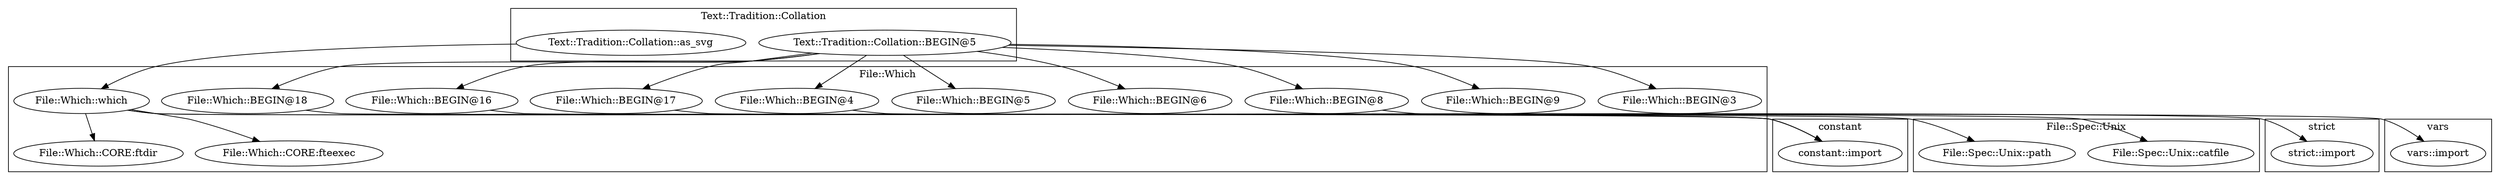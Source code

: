 digraph {
graph [overlap=false]
subgraph cluster_Text_Tradition_Collation {
	label="Text::Tradition::Collation";
	"Text::Tradition::Collation::BEGIN@5";
	"Text::Tradition::Collation::as_svg";
}
subgraph cluster_constant {
	label="constant";
	"constant::import";
}
subgraph cluster_File_Which {
	label="File::Which";
	"File::Which::BEGIN@5";
	"File::Which::CORE:fteexec";
	"File::Which::BEGIN@18";
	"File::Which::which";
	"File::Which::BEGIN@4";
	"File::Which::CORE:ftdir";
	"File::Which::BEGIN@8";
	"File::Which::BEGIN@17";
	"File::Which::BEGIN@3";
	"File::Which::BEGIN@9";
	"File::Which::BEGIN@16";
	"File::Which::BEGIN@6";
}
subgraph cluster_File_Spec_Unix {
	label="File::Spec::Unix";
	"File::Spec::Unix::path";
	"File::Spec::Unix::catfile";
}
subgraph cluster_vars {
	label="vars";
	"vars::import";
}
subgraph cluster_strict {
	label="strict";
	"strict::import";
}
"Text::Tradition::Collation::BEGIN@5" -> "File::Which::BEGIN@4";
"File::Which::which" -> "File::Spec::Unix::catfile";
"Text::Tradition::Collation::BEGIN@5" -> "File::Which::BEGIN@3";
"Text::Tradition::Collation::BEGIN@5" -> "File::Which::BEGIN@6";
"File::Which::BEGIN@17" -> "constant::import";
"File::Which::BEGIN@18" -> "constant::import";
"File::Which::BEGIN@16" -> "constant::import";
"Text::Tradition::Collation::BEGIN@5" -> "File::Which::BEGIN@9";
"File::Which::BEGIN@4" -> "strict::import";
"Text::Tradition::Collation::as_svg" -> "File::Which::which";
"Text::Tradition::Collation::BEGIN@5" -> "File::Which::BEGIN@16";
"File::Which::which" -> "File::Which::CORE:ftdir";
"Text::Tradition::Collation::BEGIN@5" -> "File::Which::BEGIN@18";
"File::Which::BEGIN@8" -> "vars::import";
"Text::Tradition::Collation::BEGIN@5" -> "File::Which::BEGIN@5";
"Text::Tradition::Collation::BEGIN@5" -> "File::Which::BEGIN@17";
"Text::Tradition::Collation::BEGIN@5" -> "File::Which::BEGIN@8";
"File::Which::which" -> "File::Which::CORE:fteexec";
"File::Which::which" -> "File::Spec::Unix::path";
}
